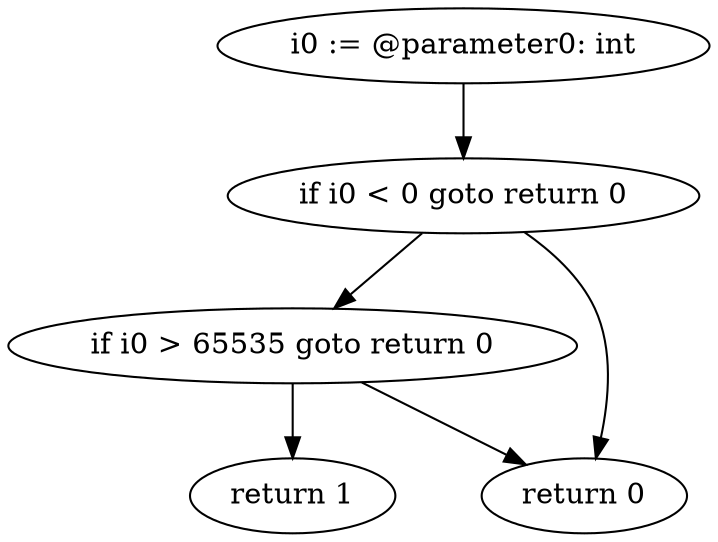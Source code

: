 digraph "unitGraph" {
    "i0 := @parameter0: int"
    "if i0 < 0 goto return 0"
    "if i0 > 65535 goto return 0"
    "return 1"
    "return 0"
    "i0 := @parameter0: int"->"if i0 < 0 goto return 0";
    "if i0 < 0 goto return 0"->"if i0 > 65535 goto return 0";
    "if i0 < 0 goto return 0"->"return 0";
    "if i0 > 65535 goto return 0"->"return 1";
    "if i0 > 65535 goto return 0"->"return 0";
}
